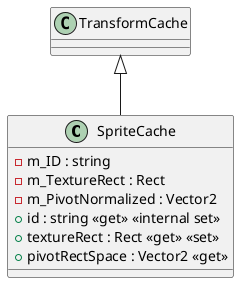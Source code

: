 @startuml
class SpriteCache {
    - m_ID : string
    - m_TextureRect : Rect
    - m_PivotNormalized : Vector2
    + id : string <<get>> <<internal set>>
    + textureRect : Rect <<get>> <<set>>
    + pivotRectSpace : Vector2 <<get>>
}
TransformCache <|-- SpriteCache
@enduml
